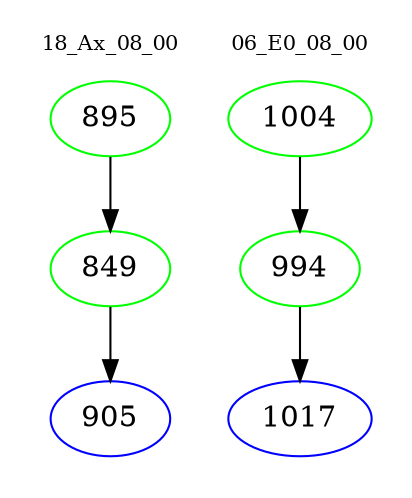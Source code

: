 digraph{
subgraph cluster_0 {
color = white
label = "18_Ax_08_00";
fontsize=10;
T0_895 [label="895", color="green"]
T0_895 -> T0_849 [color="black"]
T0_849 [label="849", color="green"]
T0_849 -> T0_905 [color="black"]
T0_905 [label="905", color="blue"]
}
subgraph cluster_1 {
color = white
label = "06_E0_08_00";
fontsize=10;
T1_1004 [label="1004", color="green"]
T1_1004 -> T1_994 [color="black"]
T1_994 [label="994", color="green"]
T1_994 -> T1_1017 [color="black"]
T1_1017 [label="1017", color="blue"]
}
}
